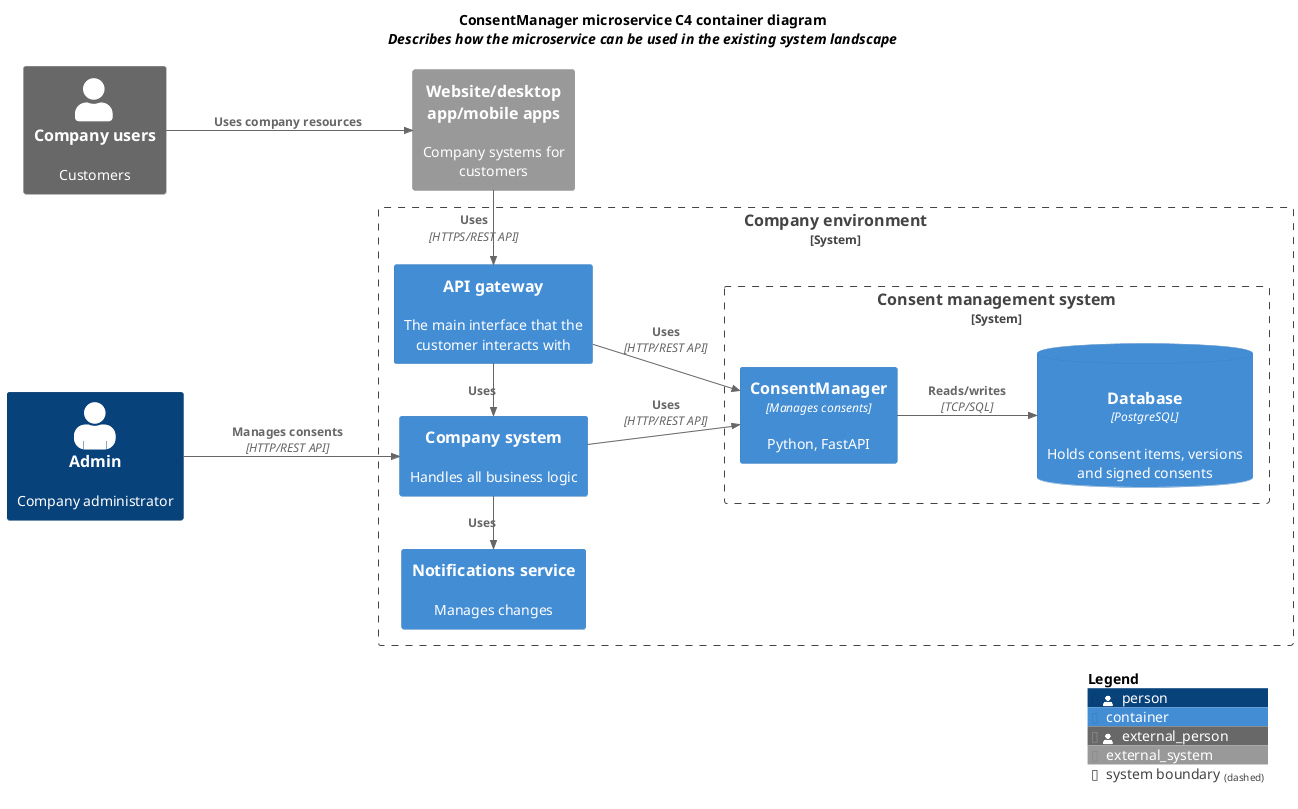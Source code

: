 @startuml container
!include <C4/C4_Container>

LAYOUT_LANDSCAPE()

title
<b>ConsentManager microservice C4 container diagram</b>
<i>Describes how the microservice can be used in the existing system landscape</i>
end title


Person(admin, "Admin", "Company administrator", $sprite="person2")
Person_Ext(user, "Company users", "Customers")

System_Ext(ext, "Website/desktop app/mobile apps", "Company systems for customers")



System_Boundary(company_env, "Company environment") {
    Container(api_gateway, "API gateway", "", "The main interface that the customer interacts with")
    Container(system, "Company system", "", "Handles all business logic")
    System_Boundary(consent_system, "Consent management system") {
        Container(consent, "ConsentManager", "Manages consents", "Python, FastAPI")
        ContainerDb(consent_db, "Database", "PostgreSQL", "Holds consent items, versions and signed consents", $sprite="msql_server")
    }
    Container(int_notification, "Notifications service", "", "Manages changes")

    Rel(api_gateway, consent, "Uses", "HTTP/REST API")
    Rel_U(api_gateway, system, "Uses")
    Rel_U(system, int_notification, "Uses")
    Rel(system, consent, "Uses", "HTTP/REST API")
    Rel(admin, system, "Manages consents", "HTTP/REST API")
    Rel(consent, consent_db, "Reads/writes", "TCP/SQL")
}

Rel_U(ext, api_gateway, "Uses", "HTTPS/REST API")
Rel(user, ext, "Uses company resources")

SHOW_LEGEND()

@enduml
